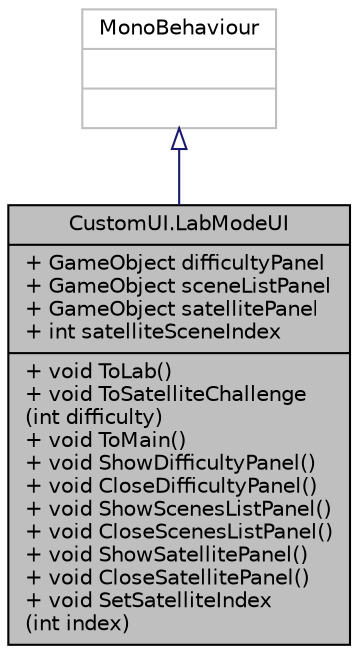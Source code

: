 digraph "CustomUI.LabModeUI"
{
 // INTERACTIVE_SVG=YES
 // LATEX_PDF_SIZE
  edge [fontname="Helvetica",fontsize="10",labelfontname="Helvetica",labelfontsize="10"];
  node [fontname="Helvetica",fontsize="10",shape=record];
  Node1 [label="{CustomUI.LabModeUI\n|+ GameObject difficultyPanel\l+ GameObject sceneListPanel\l+ GameObject satellitePanel\l+ int satelliteSceneIndex\l|+ void ToLab()\l+ void ToSatelliteChallenge\l(int difficulty)\l+ void ToMain()\l+ void ShowDifficultyPanel()\l+ void CloseDifficultyPanel()\l+ void ShowScenesListPanel()\l+ void CloseScenesListPanel()\l+ void ShowSatellitePanel()\l+ void CloseSatellitePanel()\l+ void SetSatelliteIndex\l(int index)\l}",height=0.2,width=0.4,color="black", fillcolor="grey75", style="filled", fontcolor="black",tooltip=" "];
  Node2 -> Node1 [dir="back",color="midnightblue",fontsize="10",style="solid",arrowtail="onormal",fontname="Helvetica"];
  Node2 [label="{MonoBehaviour\n||}",height=0.2,width=0.4,color="grey75", fillcolor="white", style="filled",tooltip=" "];
}
